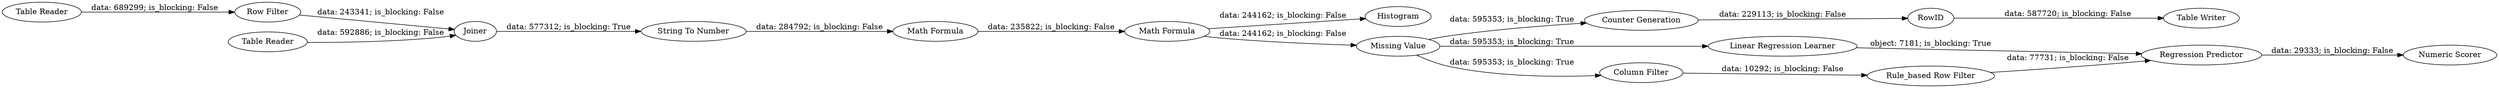 digraph {
	"-5257905318103171965_9" [label=Histogram]
	"-5257905318103171965_5" [label="String To Number"]
	"-5257905318103171965_6" [label="Math Formula"]
	"-5257905318103171965_19" [label="Counter Generation"]
	"-5257905318103171965_7" [label="Math Formula"]
	"-5257905318103171965_8" [label="Linear Regression Learner"]
	"-5257905318103171965_10" [label="Numeric Scorer"]
	"-5257905318103171965_20" [label=RowID]
	"-5257905318103171965_12" [label="Regression Predictor"]
	"-5257905318103171965_4" [label=Joiner]
	"-5257905318103171965_17" [label="Column Filter"]
	"-5257905318103171965_18" [label="Rule_based Row Filter"]
	"-5257905318103171965_3" [label="Row Filter"]
	"-5257905318103171965_16" [label="Table Reader"]
	"-5257905318103171965_21" [label="Table Writer"]
	"-5257905318103171965_11" [label="Missing Value"]
	"-5257905318103171965_15" [label="Table Reader"]
	"-5257905318103171965_7" -> "-5257905318103171965_9" [label="data: 244162; is_blocking: False"]
	"-5257905318103171965_8" -> "-5257905318103171965_12" [label="object: 7181; is_blocking: True"]
	"-5257905318103171965_19" -> "-5257905318103171965_20" [label="data: 229113; is_blocking: False"]
	"-5257905318103171965_5" -> "-5257905318103171965_6" [label="data: 284792; is_blocking: False"]
	"-5257905318103171965_4" -> "-5257905318103171965_5" [label="data: 577312; is_blocking: True"]
	"-5257905318103171965_11" -> "-5257905318103171965_19" [label="data: 595353; is_blocking: True"]
	"-5257905318103171965_16" -> "-5257905318103171965_3" [label="data: 689299; is_blocking: False"]
	"-5257905318103171965_6" -> "-5257905318103171965_7" [label="data: 235822; is_blocking: False"]
	"-5257905318103171965_11" -> "-5257905318103171965_17" [label="data: 595353; is_blocking: True"]
	"-5257905318103171965_3" -> "-5257905318103171965_4" [label="data: 243341; is_blocking: False"]
	"-5257905318103171965_12" -> "-5257905318103171965_10" [label="data: 29333; is_blocking: False"]
	"-5257905318103171965_15" -> "-5257905318103171965_4" [label="data: 592886; is_blocking: False"]
	"-5257905318103171965_20" -> "-5257905318103171965_21" [label="data: 587720; is_blocking: False"]
	"-5257905318103171965_7" -> "-5257905318103171965_11" [label="data: 244162; is_blocking: False"]
	"-5257905318103171965_18" -> "-5257905318103171965_12" [label="data: 77731; is_blocking: False"]
	"-5257905318103171965_17" -> "-5257905318103171965_18" [label="data: 10292; is_blocking: False"]
	"-5257905318103171965_11" -> "-5257905318103171965_8" [label="data: 595353; is_blocking: True"]
	rankdir=LR
}
